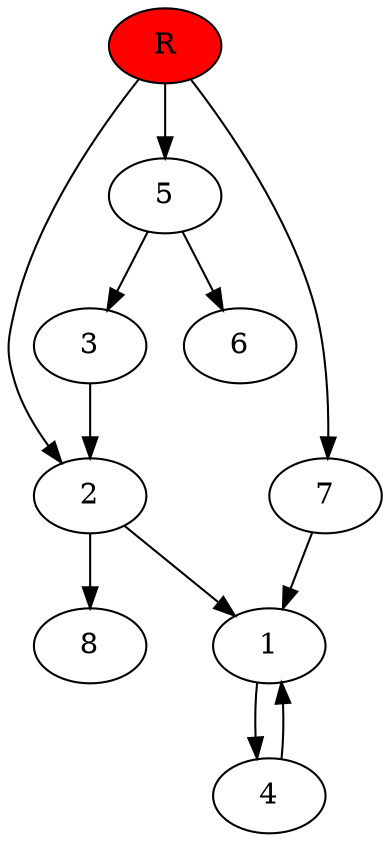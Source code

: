 digraph prb18459 {
	1
	2
	3
	4
	5
	6
	7
	8
	R [fillcolor="#ff0000" style=filled]
	1 -> 4
	2 -> 1
	2 -> 8
	3 -> 2
	4 -> 1
	5 -> 3
	5 -> 6
	7 -> 1
	R -> 2
	R -> 5
	R -> 7
}
